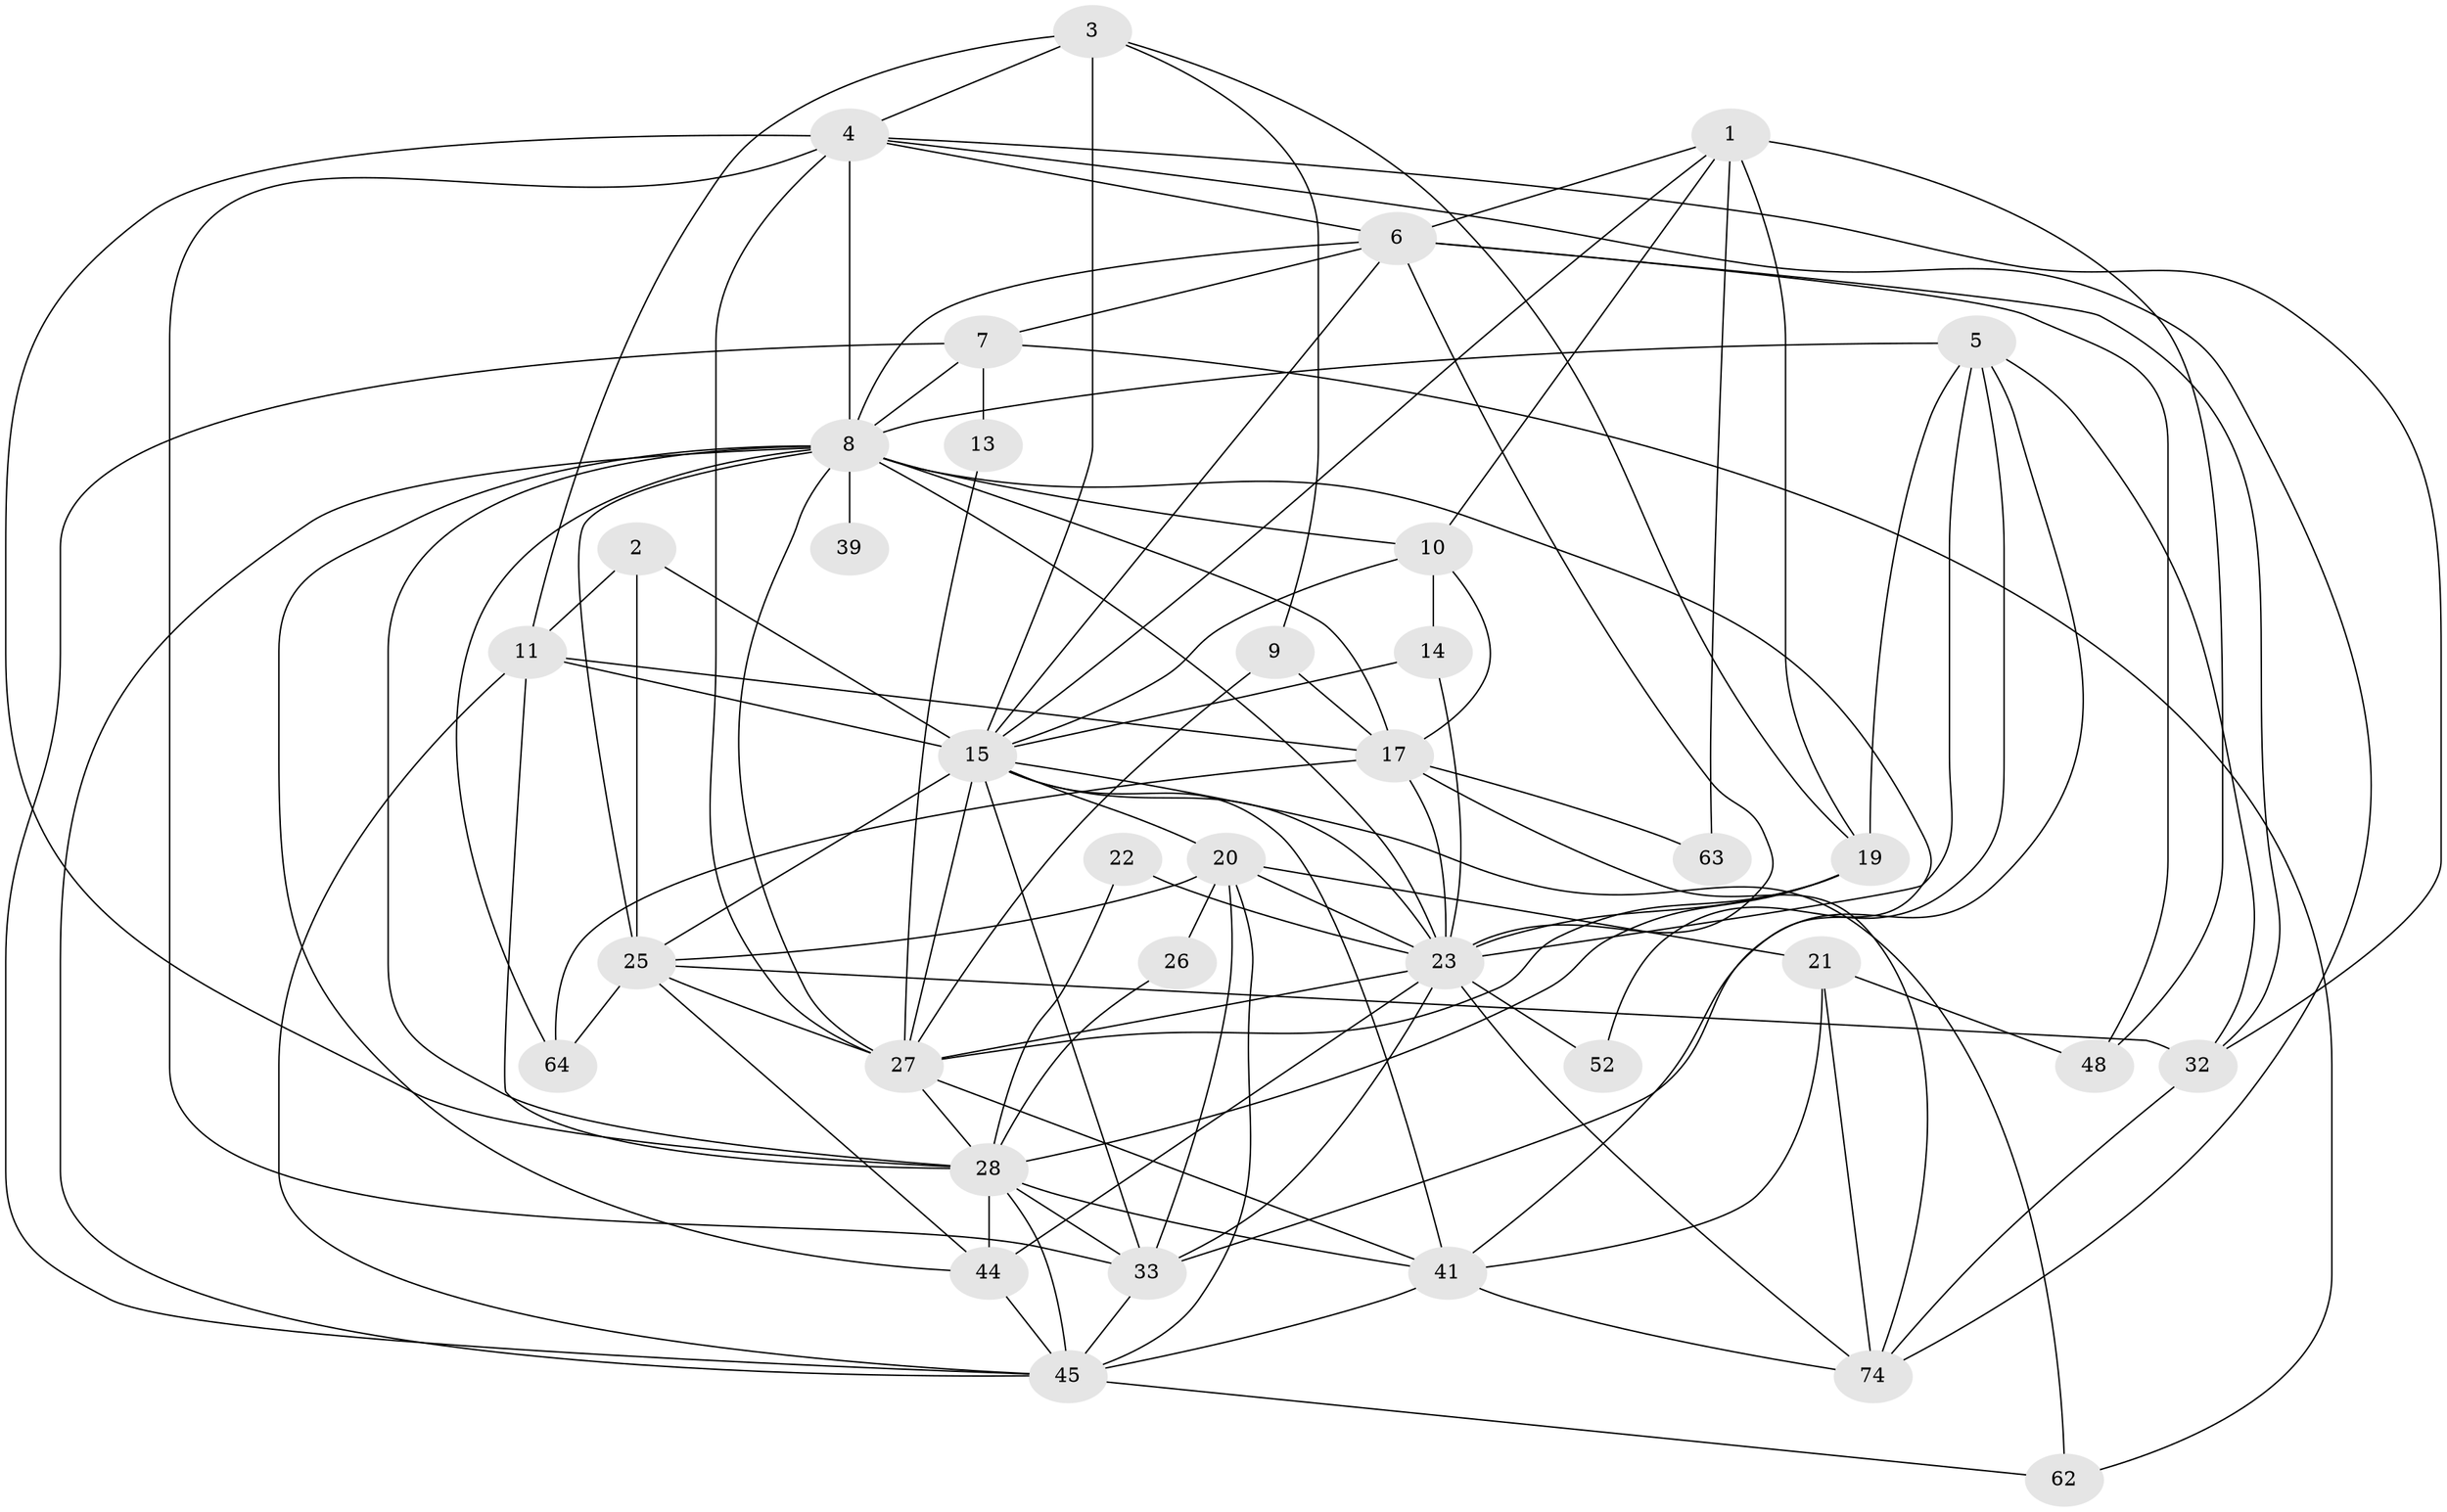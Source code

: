 // original degree distribution, {6: 0.1, 3: 0.25555555555555554, 4: 0.25555555555555554, 8: 0.03333333333333333, 2: 0.16666666666666666, 5: 0.15555555555555556, 7: 0.03333333333333333}
// Generated by graph-tools (version 1.1) at 2025/18/03/04/25 18:18:57]
// undirected, 36 vertices, 107 edges
graph export_dot {
graph [start="1"]
  node [color=gray90,style=filled];
  1 [super="+12"];
  2;
  3 [super="+54"];
  4 [super="+35+18"];
  5 [super="+57"];
  6 [super="+36"];
  7 [super="+56+72"];
  8 [super="+79+75+76"];
  9;
  10 [super="+30"];
  11 [super="+70"];
  13;
  14;
  15 [super="+16"];
  17 [super="+82+67"];
  19 [super="+29+60"];
  20 [super="+80"];
  21;
  22;
  23 [super="+24"];
  25 [super="+51+59"];
  26;
  27 [super="+38+42"];
  28 [super="+61"];
  32 [super="+88"];
  33 [super="+81"];
  39;
  41 [super="+66+55"];
  44 [super="+49+50"];
  45 [super="+47+69"];
  48;
  52;
  62 [super="+86"];
  63;
  64;
  74 [super="+85"];
  1 -- 48;
  1 -- 63;
  1 -- 10;
  1 -- 6;
  1 -- 15;
  1 -- 19;
  2 -- 25;
  2 -- 15;
  2 -- 11;
  3 -- 9;
  3 -- 15;
  3 -- 4;
  3 -- 11;
  3 -- 19;
  4 -- 33 [weight=2];
  4 -- 8;
  4 -- 32;
  4 -- 6;
  4 -- 74;
  4 -- 27;
  4 -- 28;
  5 -- 8;
  5 -- 23;
  5 -- 33;
  5 -- 52;
  5 -- 32;
  5 -- 19;
  6 -- 32;
  6 -- 23;
  6 -- 48;
  6 -- 8 [weight=2];
  6 -- 15;
  6 -- 7;
  7 -- 8;
  7 -- 45;
  7 -- 13;
  7 -- 62;
  8 -- 28 [weight=2];
  8 -- 41;
  8 -- 10;
  8 -- 45;
  8 -- 64;
  8 -- 39 [weight=2];
  8 -- 17;
  8 -- 23;
  8 -- 44;
  8 -- 25;
  8 -- 27;
  9 -- 27;
  9 -- 17;
  10 -- 17;
  10 -- 14;
  10 -- 15;
  11 -- 17;
  11 -- 28;
  11 -- 15;
  11 -- 45;
  13 -- 27;
  14 -- 23;
  14 -- 15;
  15 -- 20;
  15 -- 23;
  15 -- 62 [weight=2];
  15 -- 27 [weight=3];
  15 -- 41;
  15 -- 25 [weight=2];
  15 -- 33;
  17 -- 63;
  17 -- 23;
  17 -- 64;
  17 -- 74;
  19 -- 28 [weight=2];
  19 -- 23 [weight=3];
  19 -- 27;
  20 -- 21;
  20 -- 23;
  20 -- 45;
  20 -- 26;
  20 -- 25;
  20 -- 33;
  21 -- 48;
  21 -- 74;
  21 -- 41;
  22 -- 28;
  22 -- 23;
  23 -- 33;
  23 -- 44 [weight=2];
  23 -- 52;
  23 -- 27 [weight=2];
  23 -- 74;
  25 -- 32;
  25 -- 27;
  25 -- 44;
  25 -- 64;
  26 -- 28;
  27 -- 41 [weight=2];
  27 -- 28;
  28 -- 44;
  28 -- 41;
  28 -- 45;
  28 -- 33;
  32 -- 74;
  33 -- 45;
  41 -- 74;
  41 -- 45;
  44 -- 45 [weight=2];
  45 -- 62 [weight=2];
}
